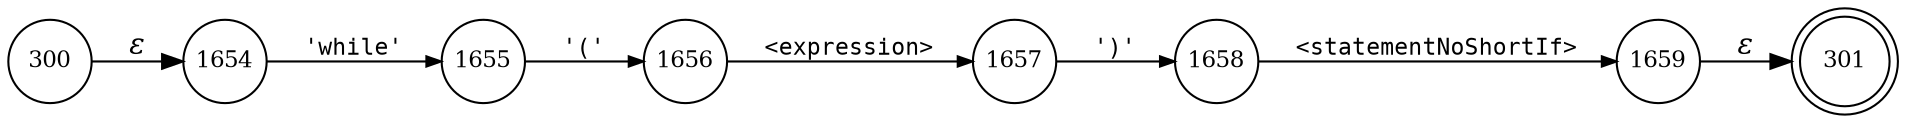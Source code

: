digraph ATN {
rankdir=LR;
s301[fontsize=11, label="301", shape=doublecircle, fixedsize=true, width=.6];
s1654[fontsize=11,label="1654", shape=circle, fixedsize=true, width=.55, peripheries=1];
s1655[fontsize=11,label="1655", shape=circle, fixedsize=true, width=.55, peripheries=1];
s1656[fontsize=11,label="1656", shape=circle, fixedsize=true, width=.55, peripheries=1];
s1657[fontsize=11,label="1657", shape=circle, fixedsize=true, width=.55, peripheries=1];
s1658[fontsize=11,label="1658", shape=circle, fixedsize=true, width=.55, peripheries=1];
s1659[fontsize=11,label="1659", shape=circle, fixedsize=true, width=.55, peripheries=1];
s300[fontsize=11,label="300", shape=circle, fixedsize=true, width=.55, peripheries=1];
s300 -> s1654 [fontname="Times-Italic", label="&epsilon;"];
s1654 -> s1655 [fontsize=11, fontname="Courier", arrowsize=.7, label = "'while'", arrowhead = normal];
s1655 -> s1656 [fontsize=11, fontname="Courier", arrowsize=.7, label = "'('", arrowhead = normal];
s1656 -> s1657 [fontsize=11, fontname="Courier", arrowsize=.7, label = "<expression>", arrowhead = normal];
s1657 -> s1658 [fontsize=11, fontname="Courier", arrowsize=.7, label = "')'", arrowhead = normal];
s1658 -> s1659 [fontsize=11, fontname="Courier", arrowsize=.7, label = "<statementNoShortIf>", arrowhead = normal];
s1659 -> s301 [fontname="Times-Italic", label="&epsilon;"];
}